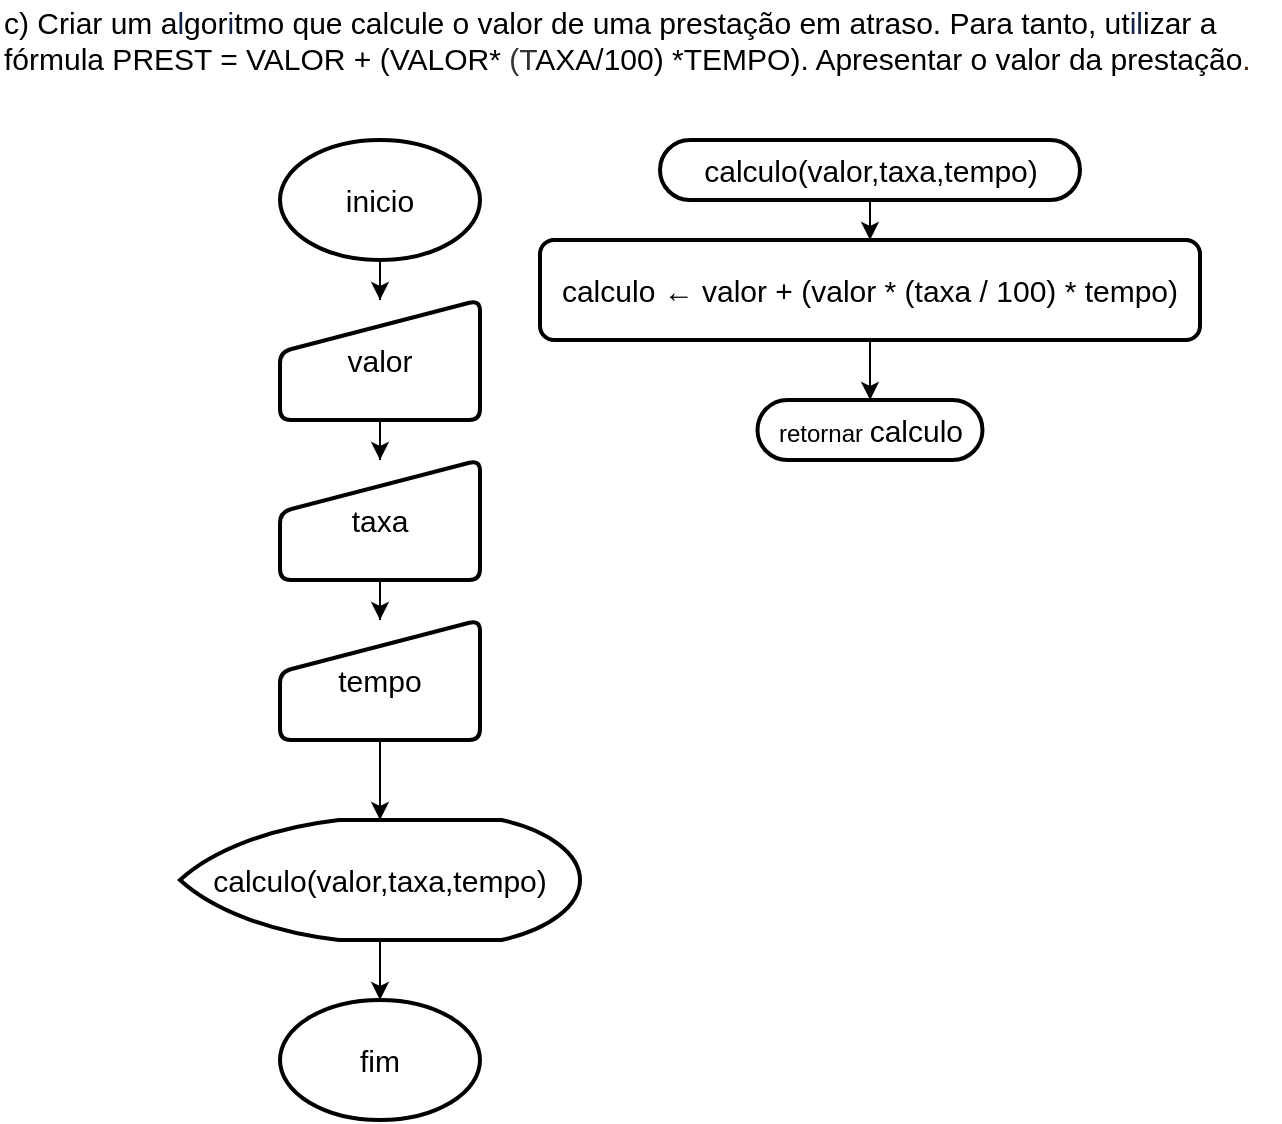 <mxfile version="19.0.3" type="device"><diagram id="LzGNlb70F6h9VfUNQEHf" name="Página-1"><mxGraphModel dx="1102" dy="865" grid="1" gridSize="10" guides="1" tooltips="1" connect="1" arrows="1" fold="1" page="1" pageScale="1" pageWidth="827" pageHeight="1169" math="0" shadow="0"><root><mxCell id="0"/><mxCell id="1" parent="0"/><mxCell id="XJXV1FGUwo3JkT2Q1bYa-1" value="&lt;div style=&quot;&quot;&gt;&lt;span style=&quot;background-color: initial;&quot; class=&quot;fontstyle0&quot;&gt;c) Criar um a&lt;/span&gt;&lt;span style=&quot;background-color: initial; color: rgb(16, 32, 70);&quot; class=&quot;fontstyle0&quot;&gt;l&lt;/span&gt;&lt;span style=&quot;background-color: initial;&quot; class=&quot;fontstyle0&quot;&gt;gor&lt;/span&gt;&lt;span style=&quot;background-color: initial; color: rgb(16, 32, 70);&quot; class=&quot;fontstyle0&quot;&gt;i&lt;/span&gt;&lt;span style=&quot;background-color: initial;&quot; class=&quot;fontstyle0&quot;&gt;tmo que calcule o valor de uma prestação em atraso. Para tanto, ut&lt;/span&gt;&lt;span style=&quot;background-color: initial; color: rgb(16, 32, 70);&quot; class=&quot;fontstyle0&quot;&gt;il&lt;/span&gt;&lt;span style=&quot;background-color: initial;&quot; class=&quot;fontstyle0&quot;&gt;izar a&lt;/span&gt;&lt;/div&gt;&lt;span class=&quot;fontstyle0&quot; style=&quot;font-size: 15px;&quot;&gt;fórmula PREST = VALOR +&amp;nbsp;&lt;/span&gt;&lt;span class=&quot;fontstyle0&quot; style=&quot;font-size: 15px;&quot;&gt;(VALOR*&amp;nbsp;&lt;/span&gt;&lt;span style=&quot;color: rgb(53, 49, 53); font-size: 15px;&quot; class=&quot;fontstyle0&quot;&gt;(T&lt;/span&gt;&lt;span class=&quot;fontstyle0&quot; style=&quot;font-size: 15px;&quot;&gt;AXA/100) *&lt;/span&gt;&lt;span class=&quot;fontstyle0&quot; style=&quot;font-size: 15px;&quot;&gt;TEMPO). Apresentar o valor da prestação&lt;/span&gt;&lt;span style=&quot;color: rgb(62, 31, 13); font-size: 15px;&quot; class=&quot;fontstyle0&quot;&gt;.&lt;/span&gt; " style="text;html=1;align=left;verticalAlign=middle;resizable=0;points=[];autosize=1;strokeColor=none;fillColor=none;fontSize=15;" vertex="1" parent="1"><mxGeometry width="640" height="40" as="geometry"/></mxCell><mxCell id="XJXV1FGUwo3JkT2Q1bYa-2" value="" style="edgeStyle=orthogonalEdgeStyle;rounded=0;orthogonalLoop=1;jettySize=auto;html=1;" edge="1" parent="1" source="XJXV1FGUwo3JkT2Q1bYa-3" target="XJXV1FGUwo3JkT2Q1bYa-17"><mxGeometry relative="1" as="geometry"/></mxCell><mxCell id="XJXV1FGUwo3JkT2Q1bYa-3" value="&lt;span style=&quot;&quot;&gt;calculo&lt;/span&gt;&amp;nbsp;← valor + (valor * (taxa / 100) * tempo)" style="rounded=1;whiteSpace=wrap;html=1;absoluteArcSize=1;arcSize=14;strokeWidth=2;fontSize=15;" vertex="1" parent="1"><mxGeometry x="270" y="120" width="330" height="50" as="geometry"/></mxCell><mxCell id="XJXV1FGUwo3JkT2Q1bYa-4" value="" style="edgeStyle=orthogonalEdgeStyle;rounded=0;orthogonalLoop=1;jettySize=auto;html=1;fontSize=15;" edge="1" parent="1" source="XJXV1FGUwo3JkT2Q1bYa-5" target="XJXV1FGUwo3JkT2Q1bYa-8"><mxGeometry relative="1" as="geometry"/></mxCell><mxCell id="XJXV1FGUwo3JkT2Q1bYa-5" value="inicio" style="strokeWidth=2;html=1;shape=mxgraph.flowchart.start_1;whiteSpace=wrap;fontSize=15;" vertex="1" parent="1"><mxGeometry x="140" y="70" width="100" height="60" as="geometry"/></mxCell><mxCell id="XJXV1FGUwo3JkT2Q1bYa-6" value="fim" style="strokeWidth=2;html=1;shape=mxgraph.flowchart.start_1;whiteSpace=wrap;fontSize=15;" vertex="1" parent="1"><mxGeometry x="140" y="500" width="100" height="60" as="geometry"/></mxCell><mxCell id="XJXV1FGUwo3JkT2Q1bYa-7" value="" style="edgeStyle=orthogonalEdgeStyle;rounded=0;orthogonalLoop=1;jettySize=auto;html=1;fontSize=15;" edge="1" parent="1" source="XJXV1FGUwo3JkT2Q1bYa-8" target="XJXV1FGUwo3JkT2Q1bYa-10"><mxGeometry relative="1" as="geometry"/></mxCell><mxCell id="XJXV1FGUwo3JkT2Q1bYa-8" value="valor" style="html=1;strokeWidth=2;shape=manualInput;whiteSpace=wrap;rounded=1;size=26;arcSize=11;fontSize=15;" vertex="1" parent="1"><mxGeometry x="140" y="150" width="100" height="60" as="geometry"/></mxCell><mxCell id="XJXV1FGUwo3JkT2Q1bYa-9" value="" style="edgeStyle=orthogonalEdgeStyle;rounded=0;orthogonalLoop=1;jettySize=auto;html=1;fontSize=15;" edge="1" parent="1" source="XJXV1FGUwo3JkT2Q1bYa-10" target="XJXV1FGUwo3JkT2Q1bYa-12"><mxGeometry relative="1" as="geometry"/></mxCell><mxCell id="XJXV1FGUwo3JkT2Q1bYa-10" value="taxa" style="html=1;strokeWidth=2;shape=manualInput;whiteSpace=wrap;rounded=1;size=26;arcSize=11;fontSize=15;" vertex="1" parent="1"><mxGeometry x="140" y="230" width="100" height="60" as="geometry"/></mxCell><mxCell id="XJXV1FGUwo3JkT2Q1bYa-20" value="" style="edgeStyle=orthogonalEdgeStyle;rounded=0;orthogonalLoop=1;jettySize=auto;html=1;" edge="1" parent="1" source="XJXV1FGUwo3JkT2Q1bYa-12" target="XJXV1FGUwo3JkT2Q1bYa-19"><mxGeometry relative="1" as="geometry"/></mxCell><mxCell id="XJXV1FGUwo3JkT2Q1bYa-12" value="tempo" style="html=1;strokeWidth=2;shape=manualInput;whiteSpace=wrap;rounded=1;size=26;arcSize=11;fontSize=15;" vertex="1" parent="1"><mxGeometry x="140" y="310" width="100" height="60" as="geometry"/></mxCell><mxCell id="XJXV1FGUwo3JkT2Q1bYa-15" value="" style="edgeStyle=orthogonalEdgeStyle;rounded=0;orthogonalLoop=1;jettySize=auto;html=1;fontFamily=Helvetica;fontSize=12;fontColor=default;" edge="1" parent="1" source="XJXV1FGUwo3JkT2Q1bYa-16" target="XJXV1FGUwo3JkT2Q1bYa-3"><mxGeometry relative="1" as="geometry"/></mxCell><mxCell id="XJXV1FGUwo3JkT2Q1bYa-16" value="&lt;span style=&quot;font-size: 15px;&quot;&gt;calculo(valor,taxa,tempo)&lt;/span&gt;" style="html=1;dashed=0;whitespace=wrap;shape=mxgraph.dfd.start;fontFamily=Helvetica;fontSize=12;fontColor=default;strokeColor=default;strokeWidth=2;fillColor=default;" vertex="1" parent="1"><mxGeometry x="330" y="70" width="210" height="30" as="geometry"/></mxCell><mxCell id="XJXV1FGUwo3JkT2Q1bYa-17" value="retornar&amp;nbsp;&lt;span style=&quot;font-size: 15px;&quot;&gt;calculo&lt;/span&gt;" style="html=1;dashed=0;whitespace=wrap;shape=mxgraph.dfd.start;fontFamily=Helvetica;fontSize=12;fontColor=default;strokeColor=default;strokeWidth=2;fillColor=default;" vertex="1" parent="1"><mxGeometry x="378.75" y="200" width="112.5" height="30" as="geometry"/></mxCell><mxCell id="XJXV1FGUwo3JkT2Q1bYa-18" value="" style="edgeStyle=orthogonalEdgeStyle;rounded=0;orthogonalLoop=1;jettySize=auto;html=1;" edge="1" parent="1" source="XJXV1FGUwo3JkT2Q1bYa-19" target="XJXV1FGUwo3JkT2Q1bYa-6"><mxGeometry relative="1" as="geometry"/></mxCell><mxCell id="XJXV1FGUwo3JkT2Q1bYa-19" value="calculo(valor,taxa,tempo)" style="strokeWidth=2;html=1;shape=mxgraph.flowchart.display;whiteSpace=wrap;fontSize=15;" vertex="1" parent="1"><mxGeometry x="90" y="410" width="200" height="60" as="geometry"/></mxCell></root></mxGraphModel></diagram></mxfile>